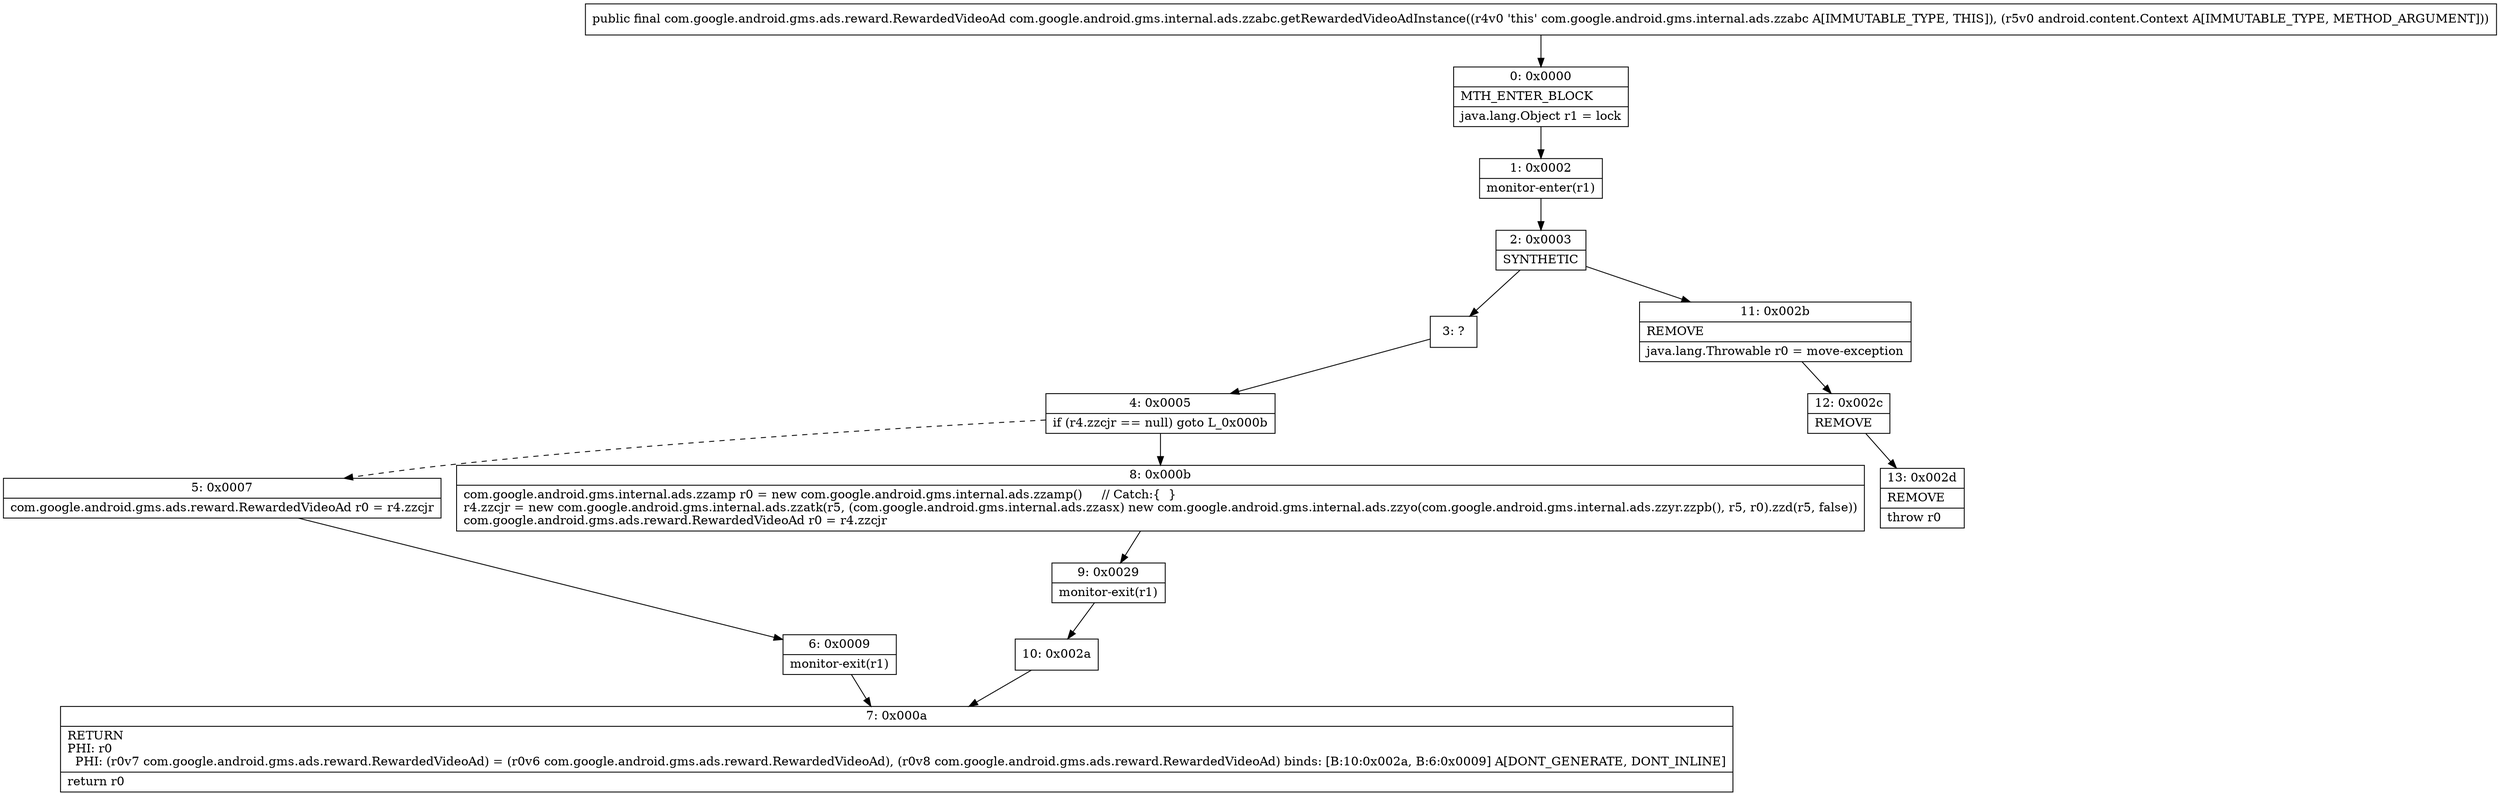 digraph "CFG forcom.google.android.gms.internal.ads.zzabc.getRewardedVideoAdInstance(Landroid\/content\/Context;)Lcom\/google\/android\/gms\/ads\/reward\/RewardedVideoAd;" {
Node_0 [shape=record,label="{0\:\ 0x0000|MTH_ENTER_BLOCK\l|java.lang.Object r1 = lock\l}"];
Node_1 [shape=record,label="{1\:\ 0x0002|monitor\-enter(r1)\l}"];
Node_2 [shape=record,label="{2\:\ 0x0003|SYNTHETIC\l}"];
Node_3 [shape=record,label="{3\:\ ?}"];
Node_4 [shape=record,label="{4\:\ 0x0005|if (r4.zzcjr == null) goto L_0x000b\l}"];
Node_5 [shape=record,label="{5\:\ 0x0007|com.google.android.gms.ads.reward.RewardedVideoAd r0 = r4.zzcjr\l}"];
Node_6 [shape=record,label="{6\:\ 0x0009|monitor\-exit(r1)\l}"];
Node_7 [shape=record,label="{7\:\ 0x000a|RETURN\lPHI: r0 \l  PHI: (r0v7 com.google.android.gms.ads.reward.RewardedVideoAd) = (r0v6 com.google.android.gms.ads.reward.RewardedVideoAd), (r0v8 com.google.android.gms.ads.reward.RewardedVideoAd) binds: [B:10:0x002a, B:6:0x0009] A[DONT_GENERATE, DONT_INLINE]\l|return r0\l}"];
Node_8 [shape=record,label="{8\:\ 0x000b|com.google.android.gms.internal.ads.zzamp r0 = new com.google.android.gms.internal.ads.zzamp()     \/\/ Catch:\{  \}\lr4.zzcjr = new com.google.android.gms.internal.ads.zzatk(r5, (com.google.android.gms.internal.ads.zzasx) new com.google.android.gms.internal.ads.zzyo(com.google.android.gms.internal.ads.zzyr.zzpb(), r5, r0).zzd(r5, false))\lcom.google.android.gms.ads.reward.RewardedVideoAd r0 = r4.zzcjr\l}"];
Node_9 [shape=record,label="{9\:\ 0x0029|monitor\-exit(r1)\l}"];
Node_10 [shape=record,label="{10\:\ 0x002a}"];
Node_11 [shape=record,label="{11\:\ 0x002b|REMOVE\l|java.lang.Throwable r0 = move\-exception\l}"];
Node_12 [shape=record,label="{12\:\ 0x002c|REMOVE\l}"];
Node_13 [shape=record,label="{13\:\ 0x002d|REMOVE\l|throw r0\l}"];
MethodNode[shape=record,label="{public final com.google.android.gms.ads.reward.RewardedVideoAd com.google.android.gms.internal.ads.zzabc.getRewardedVideoAdInstance((r4v0 'this' com.google.android.gms.internal.ads.zzabc A[IMMUTABLE_TYPE, THIS]), (r5v0 android.content.Context A[IMMUTABLE_TYPE, METHOD_ARGUMENT])) }"];
MethodNode -> Node_0;
Node_0 -> Node_1;
Node_1 -> Node_2;
Node_2 -> Node_3;
Node_2 -> Node_11;
Node_3 -> Node_4;
Node_4 -> Node_5[style=dashed];
Node_4 -> Node_8;
Node_5 -> Node_6;
Node_6 -> Node_7;
Node_8 -> Node_9;
Node_9 -> Node_10;
Node_10 -> Node_7;
Node_11 -> Node_12;
Node_12 -> Node_13;
}

